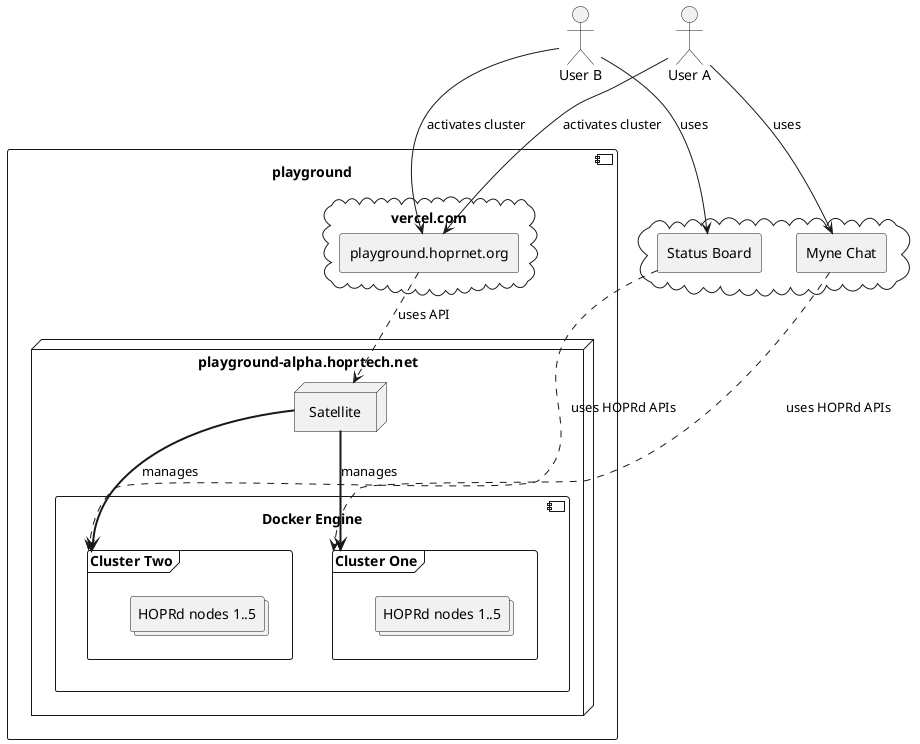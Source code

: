 @startuml

component playground {
  cloud vercel.com {
		agent website as "playground.hoprnet.org"
	}
	node playground-alpha as "playground-alpha.hoprtech.net" {
		node satellite as "Satellite"
		component docker as "Docker Engine" {
			frame cluster_1 as "Cluster One" {
				collections hoprd_nodes_1 as "HOPRd nodes 1..5"
			}
			frame cluster_2 as "Cluster Two" {
				collections hoprd_nodes_2 as "HOPRd nodes 1..5"
			}
		}
	}
}

actor user_1 as "User A"
actor user_2 as "User B"

cloud {
	agent dapp_1 as "Myne Chat"
	agent dapp_2 as "Status Board"
}

website ..> satellite : uses API

satellite ==> cluster_1 : manages
satellite ==> cluster_2 : manages

dapp_1 ..> cluster_1 : uses HOPRd APIs
dapp_2 ..> cluster_2 : uses HOPRd APIs

user_1 --> dapp_1 : uses
user_2 --> dapp_2 : uses

user_1 --> website : activates cluster
user_2 --> website : activates cluster


@enduml
